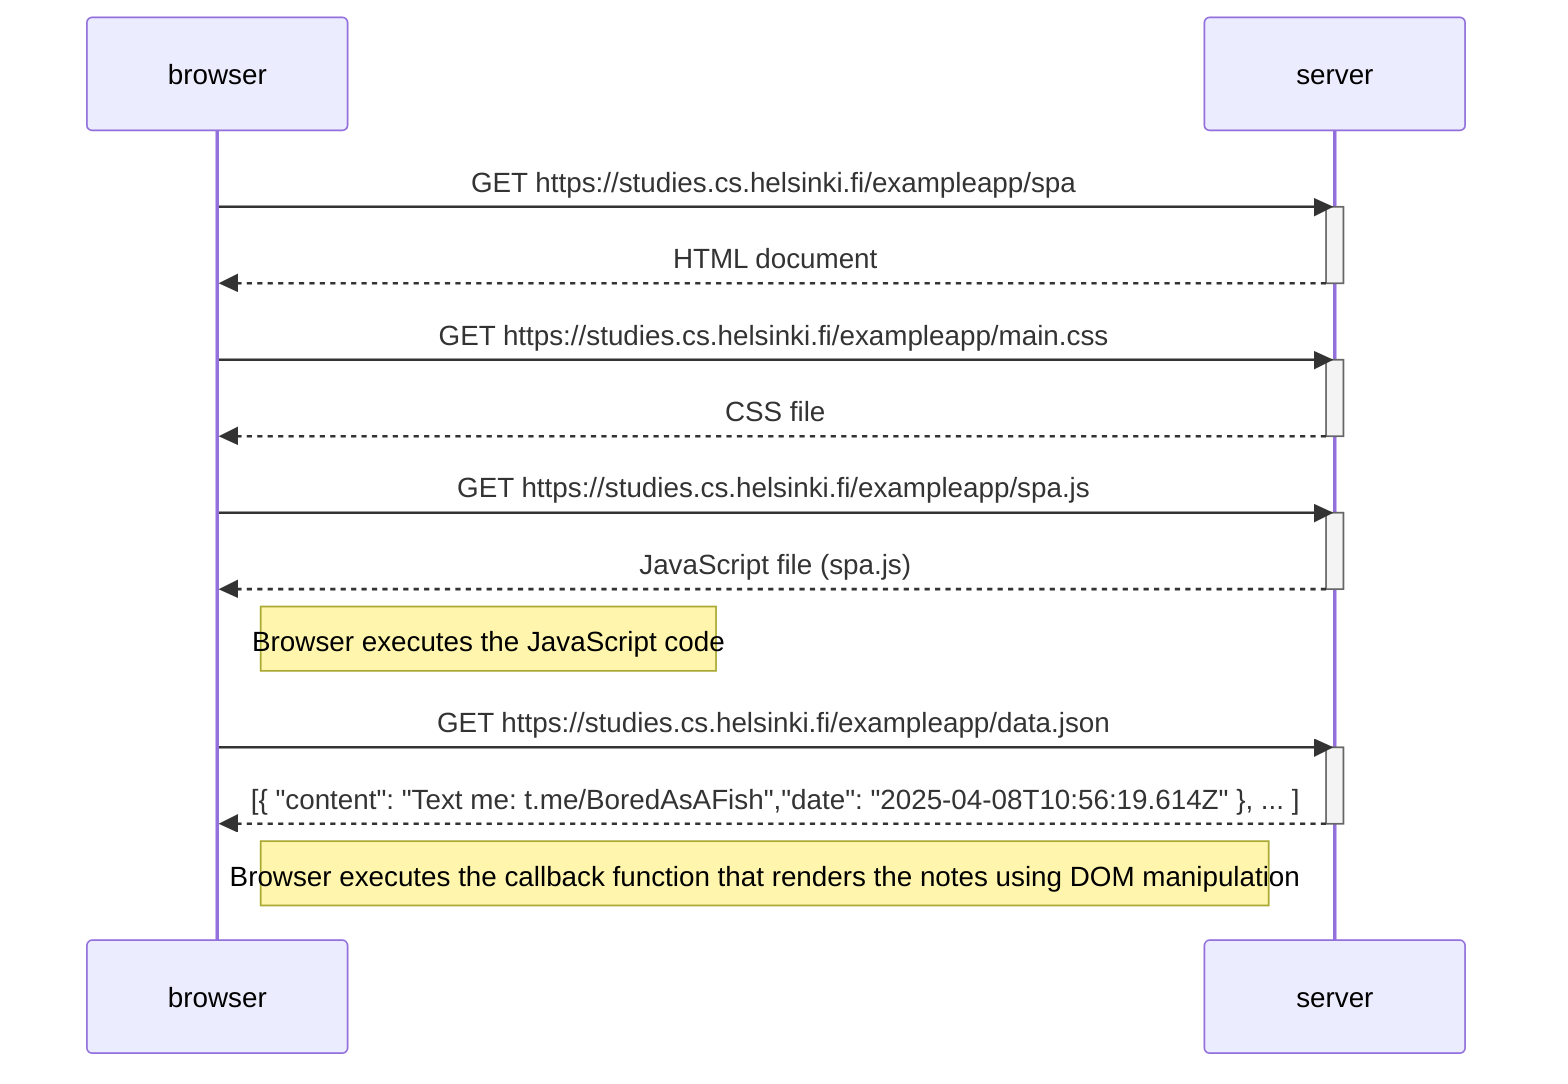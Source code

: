sequenceDiagram
    participant browser
    participant server
    
    browser->>server: GET https://studies.cs.helsinki.fi/exampleapp/spa
    activate server
    server-->>browser: HTML document
    deactivate server
    
    browser->>server: GET https://studies.cs.helsinki.fi/exampleapp/main.css
    activate server
    server-->>browser: CSS file
    deactivate server
    
    browser->>server: GET https://studies.cs.helsinki.fi/exampleapp/spa.js
    activate server
    server-->>browser: JavaScript file (spa.js)
    deactivate server
    
    Note right of browser: Browser executes the JavaScript code
    
    browser->>server: GET https://studies.cs.helsinki.fi/exampleapp/data.json
    activate server
    server-->>browser: [{ "content": "Text me: t.me/BoredAsAFish","date": "2025-04-08T10:56:19.614Z" }, ... ]
    deactivate server
    
    Note right of browser: Browser executes the callback function that renders the notes using DOM manipulation